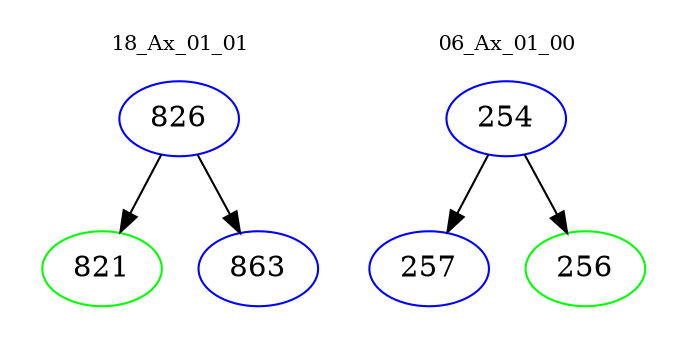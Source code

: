 digraph{
subgraph cluster_0 {
color = white
label = "18_Ax_01_01";
fontsize=10;
T0_826 [label="826", color="blue"]
T0_826 -> T0_821 [color="black"]
T0_821 [label="821", color="green"]
T0_826 -> T0_863 [color="black"]
T0_863 [label="863", color="blue"]
}
subgraph cluster_1 {
color = white
label = "06_Ax_01_00";
fontsize=10;
T1_254 [label="254", color="blue"]
T1_254 -> T1_257 [color="black"]
T1_257 [label="257", color="blue"]
T1_254 -> T1_256 [color="black"]
T1_256 [label="256", color="green"]
}
}
